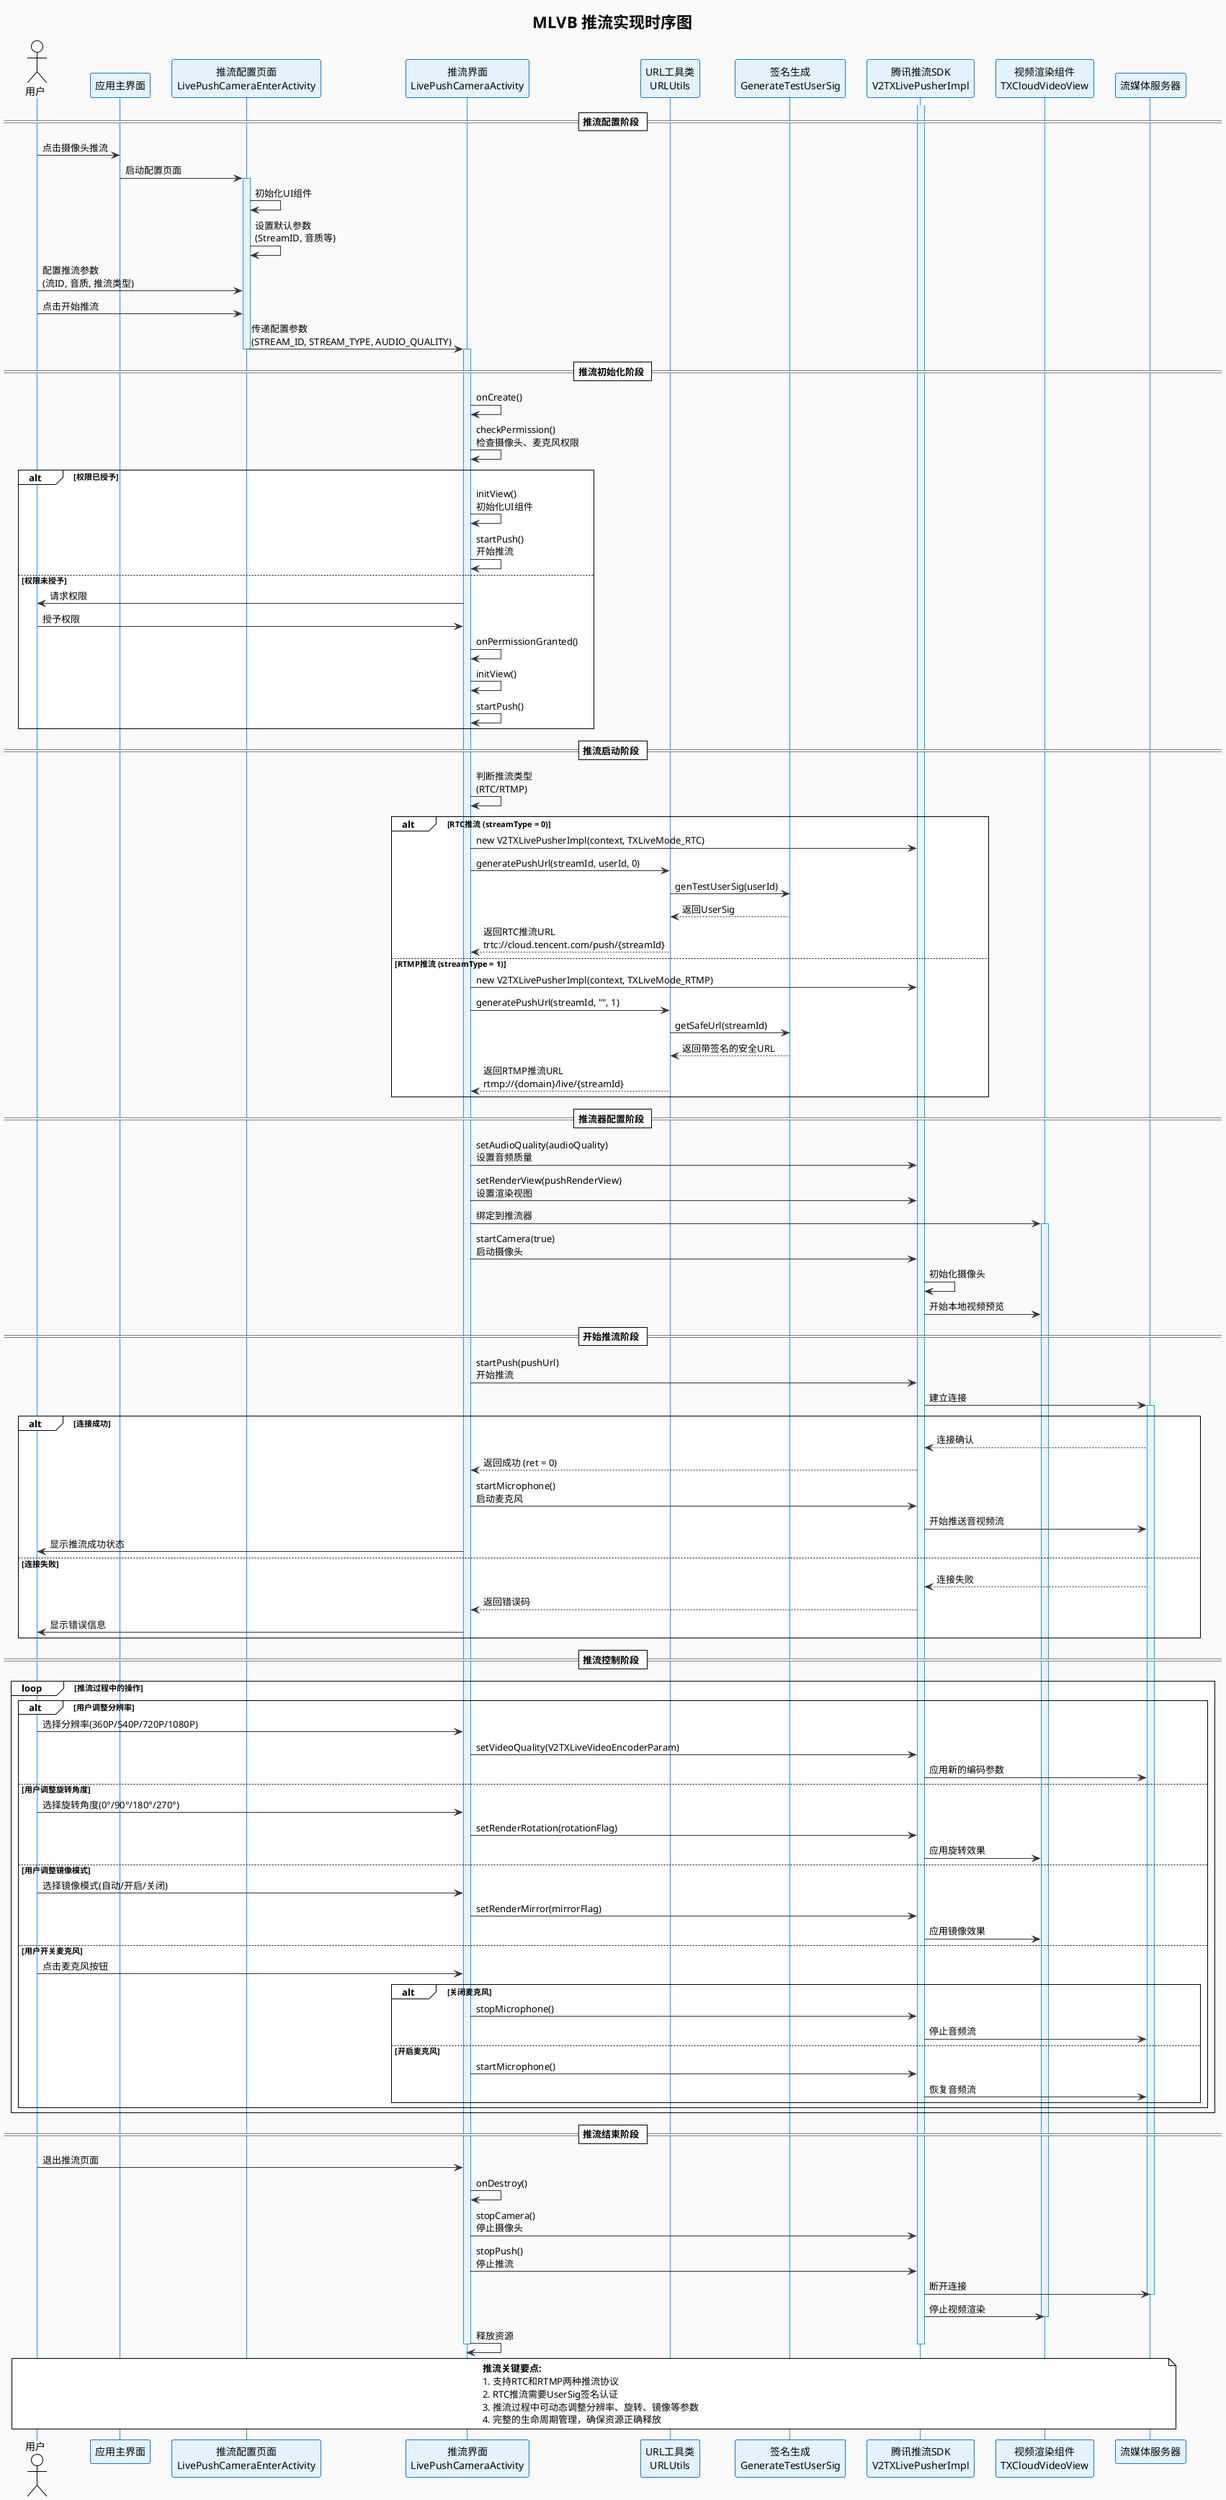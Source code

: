 @startuml 推流时序图
!theme plain
skinparam backgroundColor #FAFAFA
skinparam sequenceArrowColor #333333
skinparam sequenceLifeLineBackgroundColor #E8F4F8
skinparam sequenceLifeLineBorderColor #2196F3
skinparam sequenceParticipantBackgroundColor #E3F2FD
skinparam sequenceParticipantBorderColor #1976D2

title MLVB 推流实现时序图

actor User as "用户"
participant App as "应用主界面"
participant EnterActivity as "推流配置页面\nLivePushCameraEnterActivity"
participant PushActivity as "推流界面\nLivePushCameraActivity"
participant URLUtils as "URL工具类\nURLUtils"
participant TestUserSig as "签名生成\nGenerateTestUserSig"
participant V2TXLivePusher as "腾讯推流SDK\nV2TXLivePusherImpl"
participant TXCloudVideoView as "视频渲染组件\nTXCloudVideoView"
participant StreamServer as "流媒体服务器"

== 推流配置阶段 ==
User -> App: 点击摄像头推流
App -> EnterActivity: 启动配置页面
activate EnterActivity

EnterActivity -> EnterActivity: 初始化UI组件
EnterActivity -> EnterActivity: 设置默认参数\n(StreamID, 音质等)

User -> EnterActivity: 配置推流参数\n(流ID, 音质, 推流类型)
User -> EnterActivity: 点击开始推流

EnterActivity -> PushActivity: 传递配置参数\n(STREAM_ID, STREAM_TYPE, AUDIO_QUALITY)
deactivate EnterActivity
activate PushActivity

== 推流初始化阶段 ==
PushActivity -> PushActivity: onCreate()
PushActivity -> PushActivity: checkPermission()\n检查摄像头、麦克风权限

alt 权限已授予
    PushActivity -> PushActivity: initView()\n初始化UI组件
    PushActivity -> PushActivity: startPush()\n开始推流
else 权限未授予
    PushActivity -> User: 请求权限
    User -> PushActivity: 授予权限
    PushActivity -> PushActivity: onPermissionGranted()
    PushActivity -> PushActivity: initView()
    PushActivity -> PushActivity: startPush()
end

== 推流启动阶段 ==
PushActivity -> PushActivity: 判断推流类型\n(RTC/RTMP)

alt RTC推流 (streamType = 0)
    PushActivity -> V2TXLivePusher: new V2TXLivePusherImpl(context, TXLiveMode_RTC)
    PushActivity -> URLUtils: generatePushUrl(streamId, userId, 0)
    URLUtils -> TestUserSig: genTestUserSig(userId)
    TestUserSig --> URLUtils: 返回UserSig
    URLUtils --> PushActivity: 返回RTC推流URL\ntrtc://cloud.tencent.com/push/{streamId}
else RTMP推流 (streamType = 1)
    PushActivity -> V2TXLivePusher: new V2TXLivePusherImpl(context, TXLiveMode_RTMP)
    PushActivity -> URLUtils: generatePushUrl(streamId, "", 1)
    URLUtils -> TestUserSig: getSafeUrl(streamId)
    TestUserSig --> URLUtils: 返回带签名的安全URL
    URLUtils --> PushActivity: 返回RTMP推流URL\nrtmp://{domain}/live/{streamId}
end

activate V2TXLivePusher

== 推流器配置阶段 ==
PushActivity -> V2TXLivePusher: setAudioQuality(audioQuality)\n设置音频质量
PushActivity -> V2TXLivePusher: setRenderView(pushRenderView)\n设置渲染视图
PushActivity -> TXCloudVideoView: 绑定到推流器
activate TXCloudVideoView

PushActivity -> V2TXLivePusher: startCamera(true)\n启动摄像头
V2TXLivePusher -> V2TXLivePusher: 初始化摄像头
V2TXLivePusher -> TXCloudVideoView: 开始本地视频预览

== 开始推流阶段 ==
PushActivity -> V2TXLivePusher: startPush(pushUrl)\n开始推流
V2TXLivePusher -> StreamServer: 建立连接
activate StreamServer

alt 连接成功
    StreamServer --> V2TXLivePusher: 连接确认
    V2TXLivePusher --> PushActivity: 返回成功 (ret = 0)
    PushActivity -> V2TXLivePusher: startMicrophone()\n启动麦克风
    V2TXLivePusher -> StreamServer: 开始推送音视频流
    PushActivity -> User: 显示推流成功状态
else 连接失败
    StreamServer --> V2TXLivePusher: 连接失败
    V2TXLivePusher --> PushActivity: 返回错误码
    PushActivity -> User: 显示错误信息
end

== 推流控制阶段 ==
loop 推流过程中的操作
    alt 用户调整分辨率
        User -> PushActivity: 选择分辨率(360P/540P/720P/1080P)
        PushActivity -> V2TXLivePusher: setVideoQuality(V2TXLiveVideoEncoderParam)
        V2TXLivePusher -> StreamServer: 应用新的编码参数
    else 用户调整旋转角度
        User -> PushActivity: 选择旋转角度(0°/90°/180°/270°)
        PushActivity -> V2TXLivePusher: setRenderRotation(rotationFlag)
        V2TXLivePusher -> TXCloudVideoView: 应用旋转效果
    else 用户调整镜像模式
        User -> PushActivity: 选择镜像模式(自动/开启/关闭)
        PushActivity -> V2TXLivePusher: setRenderMirror(mirrorFlag)
        V2TXLivePusher -> TXCloudVideoView: 应用镜像效果
    else 用户开关麦克风
        User -> PushActivity: 点击麦克风按钮
        alt 关闭麦克风
            PushActivity -> V2TXLivePusher: stopMicrophone()
            V2TXLivePusher -> StreamServer: 停止音频流
        else 开启麦克风
            PushActivity -> V2TXLivePusher: startMicrophone()
            V2TXLivePusher -> StreamServer: 恢复音频流
        end
    end
end

== 推流结束阶段 ==
User -> PushActivity: 退出推流页面
PushActivity -> PushActivity: onDestroy()
PushActivity -> V2TXLivePusher: stopCamera()\n停止摄像头
PushActivity -> V2TXLivePusher: stopPush()\n停止推流
V2TXLivePusher -> StreamServer: 断开连接
deactivate StreamServer
V2TXLivePusher -> TXCloudVideoView: 停止视频渲染
deactivate TXCloudVideoView
PushActivity -> PushActivity: 释放资源
deactivate V2TXLivePusher
deactivate PushActivity

note over User, StreamServer
**推流关键要点:**
1. 支持RTC和RTMP两种推流协议
2. RTC推流需要UserSig签名认证
3. 推流过程中可动态调整分辨率、旋转、镜像等参数
4. 完整的生命周期管理，确保资源正确释放
end note

@enduml